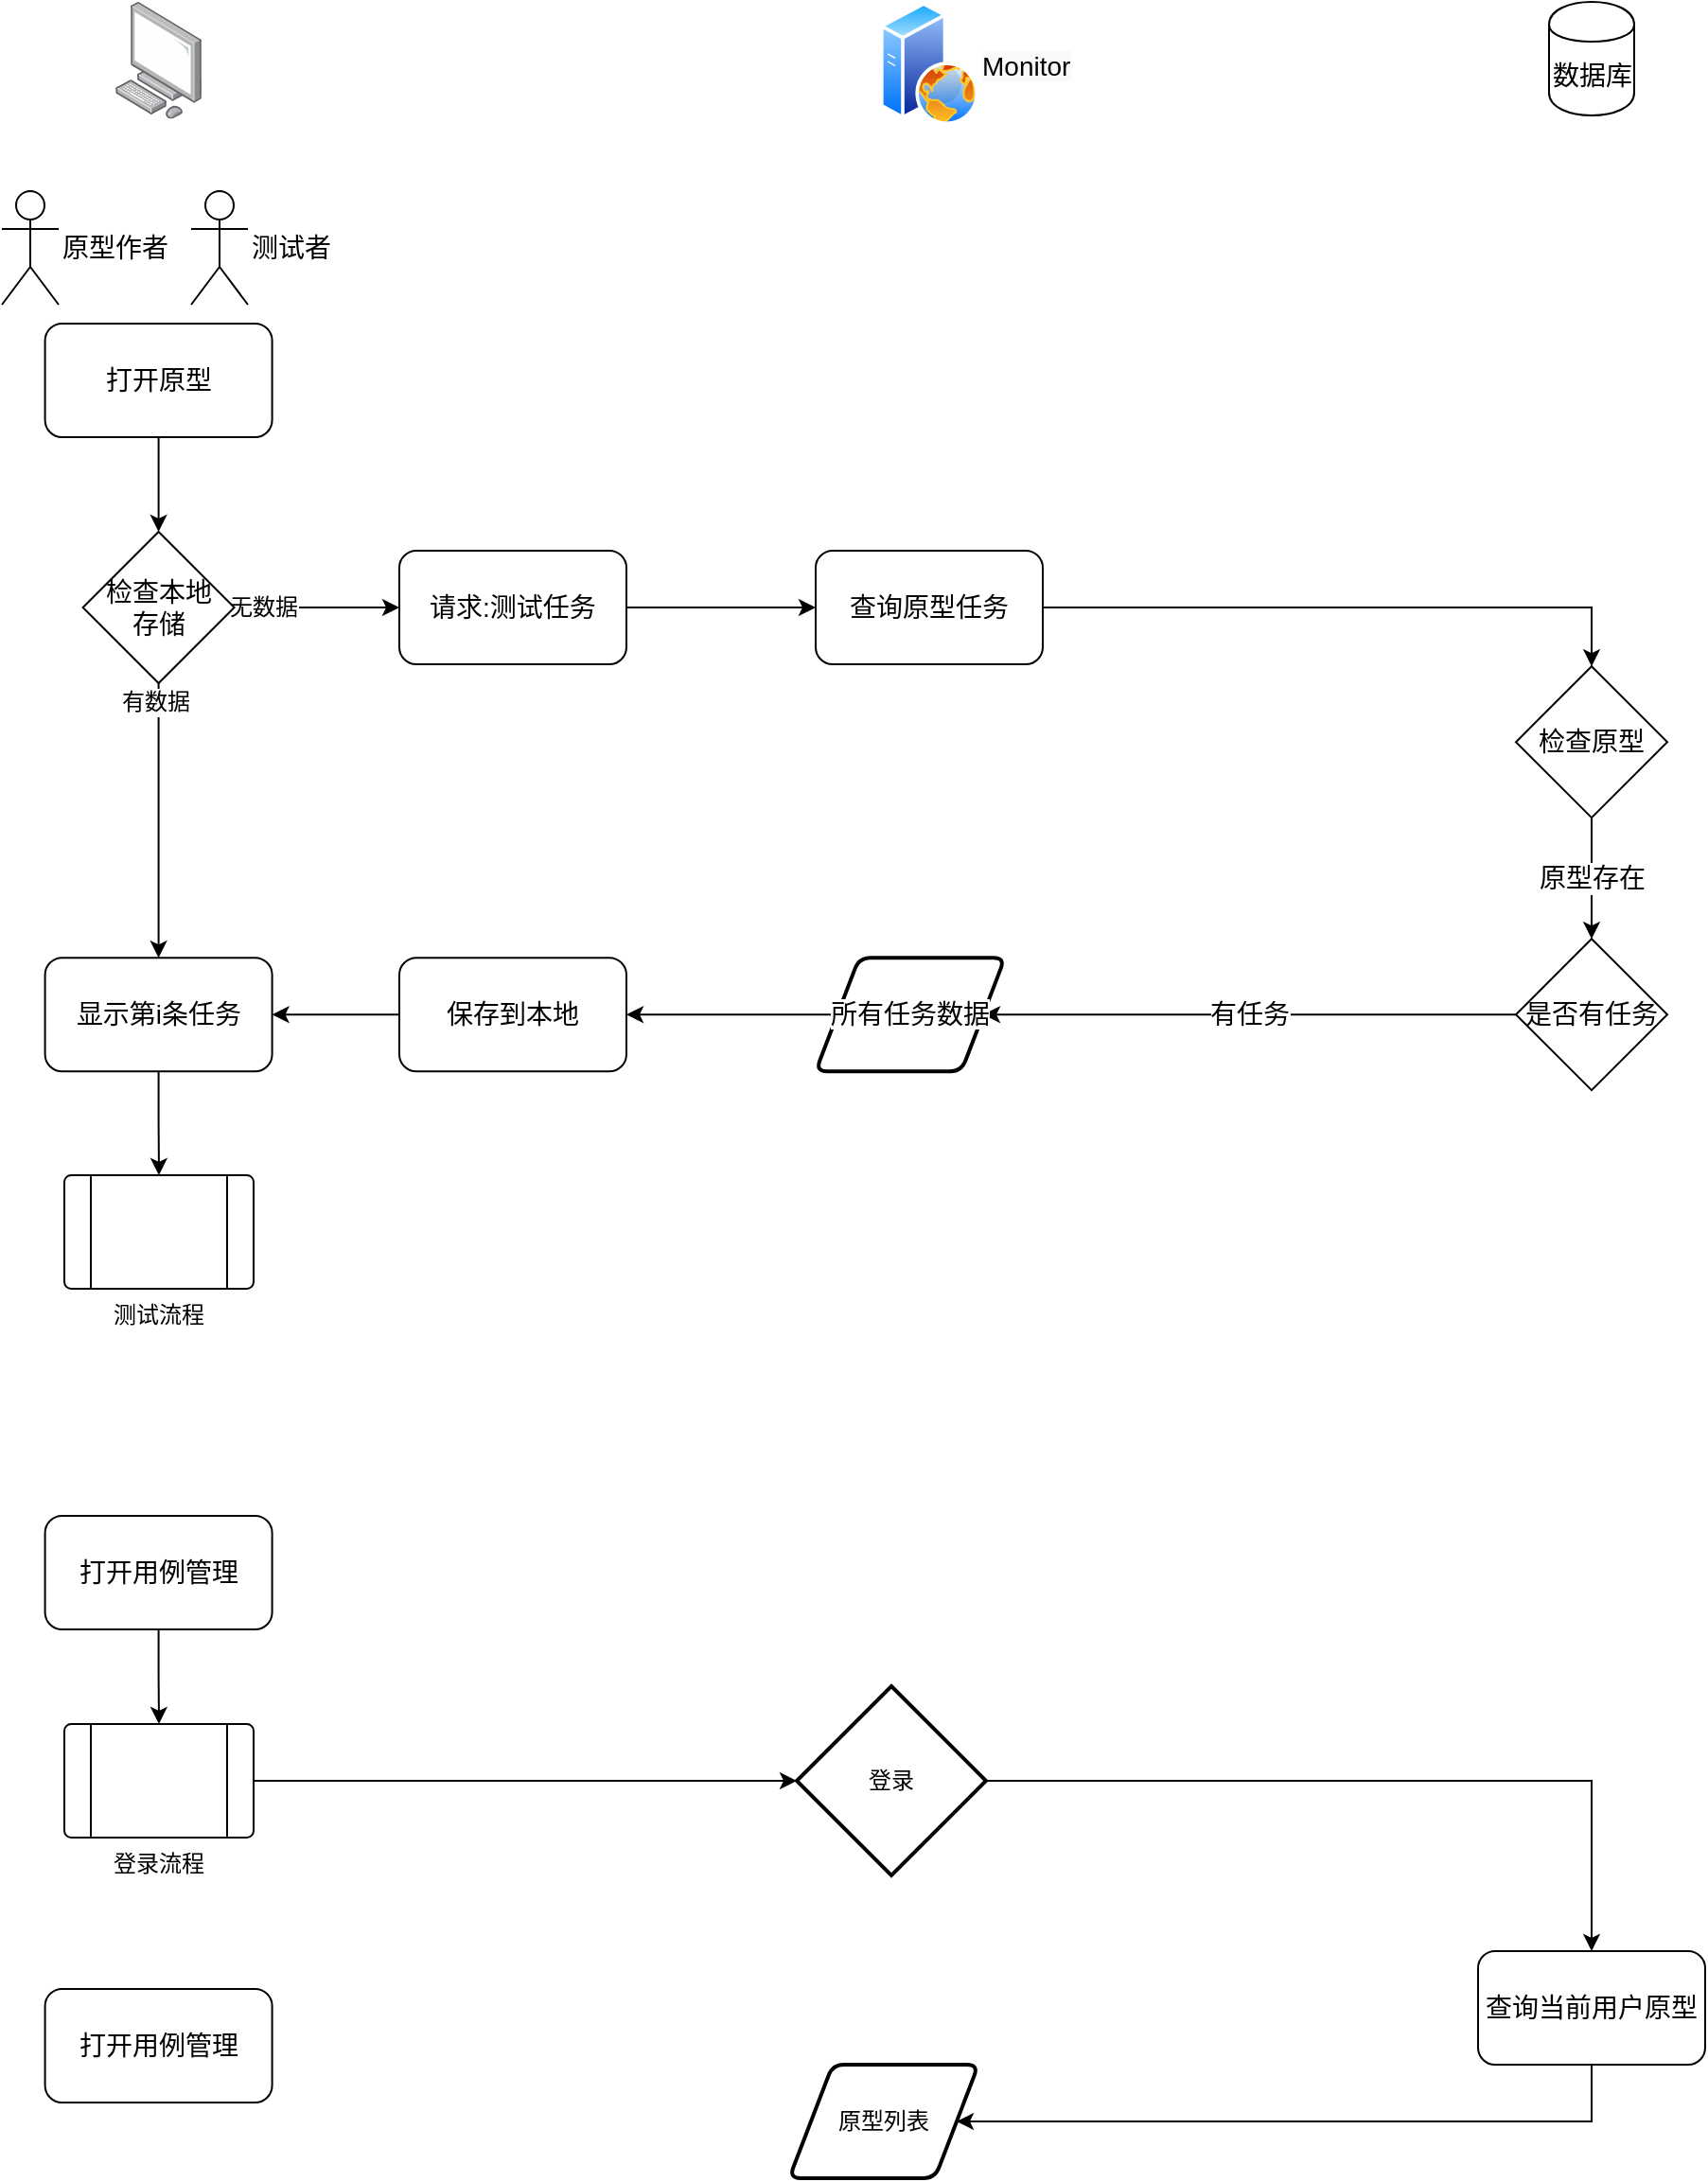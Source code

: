 <mxfile version="12.4.9" type="github">
  <diagram id="C5RBs43oDa-KdzZeNtuy" name="Page-1">
    <mxGraphModel dx="1182" dy="759" grid="1" gridSize="10" guides="1" tooltips="1" connect="1" arrows="1" fold="1" page="1" pageScale="1" pageWidth="827" pageHeight="1169" math="0" shadow="0">
      <root>
        <mxCell id="WIyWlLk6GJQsqaUBKTNV-0"/>
        <mxCell id="WIyWlLk6GJQsqaUBKTNV-1" parent="WIyWlLk6GJQsqaUBKTNV-0"/>
        <mxCell id="ha692Ad3BDW9VeAkZd-o-27" style="edgeStyle=orthogonalEdgeStyle;rounded=0;orthogonalLoop=1;jettySize=auto;html=1;fontSize=14;verticalAlign=middle;exitX=0.5;exitY=1;exitDx=0;exitDy=0;entryX=0.5;entryY=0;entryDx=0;entryDy=0;" parent="WIyWlLk6GJQsqaUBKTNV-1" source="ha692Ad3BDW9VeAkZd-o-34" target="ha692Ad3BDW9VeAkZd-o-42" edge="1">
          <mxGeometry relative="1" as="geometry">
            <mxPoint x="230" y="233" as="sourcePoint"/>
            <mxPoint x="410" y="250" as="targetPoint"/>
          </mxGeometry>
        </mxCell>
        <mxCell id="ha692Ad3BDW9VeAkZd-o-4" value="&lt;span style=&quot;white-space: normal ; background-color: rgb(248 , 249 , 250)&quot;&gt;Monitor&lt;/span&gt;" style="aspect=fixed;perimeter=ellipsePerimeter;html=1;align=left;shadow=0;dashed=0;spacingTop=3;image;image=img/lib/active_directory/web_server.svg;fontSize=14;labelPosition=right;verticalLabelPosition=middle;verticalAlign=middle;" parent="WIyWlLk6GJQsqaUBKTNV-1" vertex="1">
          <mxGeometry x="554" y="40" width="52" height="65" as="geometry"/>
        </mxCell>
        <mxCell id="ha692Ad3BDW9VeAkZd-o-7" value="原型作者" style="shape=umlActor;verticalLabelPosition=middle;labelBackgroundColor=#ffffff;verticalAlign=middle;html=1;outlineConnect=0;fontSize=14;align=left;labelPosition=right;" parent="WIyWlLk6GJQsqaUBKTNV-1" vertex="1">
          <mxGeometry x="90.0" y="140" width="30" height="60" as="geometry"/>
        </mxCell>
        <mxCell id="ha692Ad3BDW9VeAkZd-o-9" value="" style="points=[];aspect=fixed;html=1;align=center;shadow=0;dashed=0;image;image=img/lib/allied_telesis/computer_and_terminals/Personal_Computer.svg;fontSize=14;" parent="WIyWlLk6GJQsqaUBKTNV-1" vertex="1">
          <mxGeometry x="150" y="40" width="45.6" height="61.8" as="geometry"/>
        </mxCell>
        <mxCell id="ha692Ad3BDW9VeAkZd-o-34" value="打开原型" style="rounded=1;whiteSpace=wrap;html=1;fontSize=14;align=center;" parent="WIyWlLk6GJQsqaUBKTNV-1" vertex="1">
          <mxGeometry x="112.8" y="210" width="120" height="60" as="geometry"/>
        </mxCell>
        <mxCell id="ha692Ad3BDW9VeAkZd-o-39" value="数据库" style="shape=cylinder;whiteSpace=wrap;html=1;boundedLbl=1;backgroundOutline=1;fontSize=14;align=center;" parent="WIyWlLk6GJQsqaUBKTNV-1" vertex="1">
          <mxGeometry x="907.5" y="40.0" width="45" height="60" as="geometry"/>
        </mxCell>
        <mxCell id="ha692Ad3BDW9VeAkZd-o-43" style="edgeStyle=orthogonalEdgeStyle;rounded=0;orthogonalLoop=1;jettySize=auto;html=1;fontSize=14;entryX=0;entryY=0.5;entryDx=0;entryDy=0;" parent="WIyWlLk6GJQsqaUBKTNV-1" source="ha692Ad3BDW9VeAkZd-o-42" target="f4U-aHSmspJ2yvDxJjVy-5" edge="1">
          <mxGeometry relative="1" as="geometry">
            <mxPoint x="350" y="390" as="targetPoint"/>
          </mxGeometry>
        </mxCell>
        <mxCell id="f4U-aHSmspJ2yvDxJjVy-3" value="无数据" style="text;html=1;align=center;verticalAlign=middle;resizable=0;points=[];labelBackgroundColor=#ffffff;" vertex="1" connectable="0" parent="ha692Ad3BDW9VeAkZd-o-43">
          <mxGeometry x="-0.888" y="3" relative="1" as="geometry">
            <mxPoint x="10.2" y="3" as="offset"/>
          </mxGeometry>
        </mxCell>
        <mxCell id="ha692Ad3BDW9VeAkZd-o-62" style="edgeStyle=orthogonalEdgeStyle;rounded=0;orthogonalLoop=1;jettySize=auto;html=1;exitX=0.5;exitY=1;exitDx=0;exitDy=0;entryX=0.5;entryY=0;entryDx=0;entryDy=0;fontSize=14;" parent="WIyWlLk6GJQsqaUBKTNV-1" source="ha692Ad3BDW9VeAkZd-o-42" target="ha692Ad3BDW9VeAkZd-o-59" edge="1">
          <mxGeometry relative="1" as="geometry"/>
        </mxCell>
        <mxCell id="f4U-aHSmspJ2yvDxJjVy-4" value="有数据" style="text;html=1;align=center;verticalAlign=middle;resizable=0;points=[];labelBackgroundColor=#ffffff;" vertex="1" connectable="0" parent="ha692Ad3BDW9VeAkZd-o-62">
          <mxGeometry x="-0.862" y="-2" relative="1" as="geometry">
            <mxPoint as="offset"/>
          </mxGeometry>
        </mxCell>
        <mxCell id="ha692Ad3BDW9VeAkZd-o-42" value="&lt;span style=&quot;white-space: normal&quot;&gt;检查本地&lt;br&gt;存储&lt;/span&gt;" style="rhombus;whiteSpace=wrap;html=1;fontSize=14;align=center;" parent="WIyWlLk6GJQsqaUBKTNV-1" vertex="1">
          <mxGeometry x="132.8" y="320" width="80" height="80" as="geometry"/>
        </mxCell>
        <mxCell id="ha692Ad3BDW9VeAkZd-o-52" style="edgeStyle=orthogonalEdgeStyle;rounded=0;orthogonalLoop=1;jettySize=auto;html=1;entryX=0.5;entryY=0;entryDx=0;entryDy=0;fontSize=14;" parent="WIyWlLk6GJQsqaUBKTNV-1" source="ha692Ad3BDW9VeAkZd-o-45" target="ha692Ad3BDW9VeAkZd-o-49" edge="1">
          <mxGeometry relative="1" as="geometry"/>
        </mxCell>
        <mxCell id="ha692Ad3BDW9VeAkZd-o-45" value="查询原型任务" style="rounded=1;whiteSpace=wrap;html=1;fontSize=14;align=center;" parent="WIyWlLk6GJQsqaUBKTNV-1" vertex="1">
          <mxGeometry x="520" y="330" width="120" height="60" as="geometry"/>
        </mxCell>
        <mxCell id="ha692Ad3BDW9VeAkZd-o-53" value="原型存在" style="edgeStyle=orthogonalEdgeStyle;rounded=0;orthogonalLoop=1;jettySize=auto;html=1;exitX=0.5;exitY=1;exitDx=0;exitDy=0;entryX=0.5;entryY=0;entryDx=0;entryDy=0;fontSize=14;" parent="WIyWlLk6GJQsqaUBKTNV-1" source="ha692Ad3BDW9VeAkZd-o-49" target="ha692Ad3BDW9VeAkZd-o-50" edge="1">
          <mxGeometry relative="1" as="geometry"/>
        </mxCell>
        <mxCell id="ha692Ad3BDW9VeAkZd-o-49" value="检查原型" style="rhombus;whiteSpace=wrap;html=1;fontSize=14;align=center;" parent="WIyWlLk6GJQsqaUBKTNV-1" vertex="1">
          <mxGeometry x="890" y="391.1" width="80" height="80" as="geometry"/>
        </mxCell>
        <mxCell id="ha692Ad3BDW9VeAkZd-o-54" value="有任务" style="edgeStyle=orthogonalEdgeStyle;rounded=0;orthogonalLoop=1;jettySize=auto;html=1;exitX=0;exitY=0.5;exitDx=0;exitDy=0;fontSize=14;entryX=1;entryY=0.5;entryDx=0;entryDy=0;" parent="WIyWlLk6GJQsqaUBKTNV-1" source="ha692Ad3BDW9VeAkZd-o-50" target="f4U-aHSmspJ2yvDxJjVy-7" edge="1">
          <mxGeometry relative="1" as="geometry">
            <mxPoint x="230" y="510" as="targetPoint"/>
          </mxGeometry>
        </mxCell>
        <mxCell id="ha692Ad3BDW9VeAkZd-o-50" value="是否有任务" style="rhombus;whiteSpace=wrap;html=1;fontSize=14;align=center;" parent="WIyWlLk6GJQsqaUBKTNV-1" vertex="1">
          <mxGeometry x="890" y="535.1" width="80" height="80" as="geometry"/>
        </mxCell>
        <mxCell id="ha692Ad3BDW9VeAkZd-o-63" style="edgeStyle=orthogonalEdgeStyle;rounded=0;orthogonalLoop=1;jettySize=auto;html=1;entryX=1;entryY=0.5;entryDx=0;entryDy=0;fontSize=14;" parent="WIyWlLk6GJQsqaUBKTNV-1" source="ha692Ad3BDW9VeAkZd-o-56" target="ha692Ad3BDW9VeAkZd-o-59" edge="1">
          <mxGeometry relative="1" as="geometry"/>
        </mxCell>
        <mxCell id="ha692Ad3BDW9VeAkZd-o-56" value="保存到本地" style="rounded=1;whiteSpace=wrap;html=1;fontSize=14;align=center;" parent="WIyWlLk6GJQsqaUBKTNV-1" vertex="1">
          <mxGeometry x="300" y="545.1" width="120" height="60" as="geometry"/>
        </mxCell>
        <mxCell id="f4U-aHSmspJ2yvDxJjVy-14" style="edgeStyle=orthogonalEdgeStyle;rounded=0;orthogonalLoop=1;jettySize=auto;html=1;exitX=0.5;exitY=1;exitDx=0;exitDy=0;entryX=0.5;entryY=0;entryDx=0;entryDy=0;" edge="1" parent="WIyWlLk6GJQsqaUBKTNV-1" source="ha692Ad3BDW9VeAkZd-o-59" target="f4U-aHSmspJ2yvDxJjVy-13">
          <mxGeometry relative="1" as="geometry"/>
        </mxCell>
        <mxCell id="ha692Ad3BDW9VeAkZd-o-59" value="显示第i条任务" style="rounded=1;whiteSpace=wrap;html=1;fontSize=14;align=center;" parent="WIyWlLk6GJQsqaUBKTNV-1" vertex="1">
          <mxGeometry x="112.8" y="545.1" width="120" height="60" as="geometry"/>
        </mxCell>
        <mxCell id="ha692Ad3BDW9VeAkZd-o-64" value="测试者" style="shape=umlActor;verticalLabelPosition=middle;labelBackgroundColor=#ffffff;verticalAlign=middle;html=1;outlineConnect=0;fontSize=14;align=left;labelPosition=right;" parent="WIyWlLk6GJQsqaUBKTNV-1" vertex="1">
          <mxGeometry x="190" y="140" width="30" height="60" as="geometry"/>
        </mxCell>
        <mxCell id="f4U-aHSmspJ2yvDxJjVy-2" style="edgeStyle=orthogonalEdgeStyle;rounded=0;orthogonalLoop=1;jettySize=auto;html=1;exitX=0.5;exitY=1;exitDx=0;exitDy=0;" edge="1" parent="WIyWlLk6GJQsqaUBKTNV-1" source="ha692Ad3BDW9VeAkZd-o-56" target="ha692Ad3BDW9VeAkZd-o-56">
          <mxGeometry relative="1" as="geometry"/>
        </mxCell>
        <mxCell id="f4U-aHSmspJ2yvDxJjVy-6" style="edgeStyle=orthogonalEdgeStyle;rounded=0;orthogonalLoop=1;jettySize=auto;html=1;exitX=1;exitY=0.5;exitDx=0;exitDy=0;entryX=0;entryY=0.5;entryDx=0;entryDy=0;" edge="1" parent="WIyWlLk6GJQsqaUBKTNV-1" source="f4U-aHSmspJ2yvDxJjVy-5" target="ha692Ad3BDW9VeAkZd-o-45">
          <mxGeometry relative="1" as="geometry"/>
        </mxCell>
        <mxCell id="f4U-aHSmspJ2yvDxJjVy-5" value="&lt;span style=&quot;white-space: nowrap ; background-color: rgb(255 , 255 , 255)&quot;&gt;请求:测试任务&lt;/span&gt;" style="rounded=1;whiteSpace=wrap;html=1;fontSize=14;align=center;" vertex="1" parent="WIyWlLk6GJQsqaUBKTNV-1">
          <mxGeometry x="300" y="330" width="120" height="60" as="geometry"/>
        </mxCell>
        <mxCell id="f4U-aHSmspJ2yvDxJjVy-9" style="edgeStyle=orthogonalEdgeStyle;rounded=0;orthogonalLoop=1;jettySize=auto;html=1;exitX=0;exitY=0.5;exitDx=0;exitDy=0;entryX=1;entryY=0.5;entryDx=0;entryDy=0;" edge="1" parent="WIyWlLk6GJQsqaUBKTNV-1" source="f4U-aHSmspJ2yvDxJjVy-7" target="ha692Ad3BDW9VeAkZd-o-56">
          <mxGeometry relative="1" as="geometry"/>
        </mxCell>
        <mxCell id="f4U-aHSmspJ2yvDxJjVy-7" value="&lt;span style=&quot;font-size: 14px ; background-color: rgb(255 , 255 , 255)&quot;&gt;所有任务数据&lt;/span&gt;" style="shape=parallelogram;html=1;strokeWidth=2;perimeter=parallelogramPerimeter;whiteSpace=wrap;rounded=1;arcSize=12;size=0.23;" vertex="1" parent="WIyWlLk6GJQsqaUBKTNV-1">
          <mxGeometry x="520" y="545.1" width="100" height="60" as="geometry"/>
        </mxCell>
        <mxCell id="f4U-aHSmspJ2yvDxJjVy-17" style="edgeStyle=orthogonalEdgeStyle;rounded=0;orthogonalLoop=1;jettySize=auto;html=1;exitX=0.5;exitY=1;exitDx=0;exitDy=0;entryX=0.5;entryY=0;entryDx=0;entryDy=0;" edge="1" parent="WIyWlLk6GJQsqaUBKTNV-1" source="f4U-aHSmspJ2yvDxJjVy-10" target="f4U-aHSmspJ2yvDxJjVy-16">
          <mxGeometry relative="1" as="geometry"/>
        </mxCell>
        <mxCell id="f4U-aHSmspJ2yvDxJjVy-10" value="打开用例管理" style="rounded=1;whiteSpace=wrap;html=1;fontSize=14;align=center;" vertex="1" parent="WIyWlLk6GJQsqaUBKTNV-1">
          <mxGeometry x="112.8" y="840" width="120" height="60" as="geometry"/>
        </mxCell>
        <mxCell id="f4U-aHSmspJ2yvDxJjVy-13" value="测试流程" style="verticalLabelPosition=bottom;verticalAlign=top;html=1;shape=process;whiteSpace=wrap;rounded=1;size=0.14;arcSize=6;" vertex="1" parent="WIyWlLk6GJQsqaUBKTNV-1">
          <mxGeometry x="123" y="660" width="100" height="60" as="geometry"/>
        </mxCell>
        <mxCell id="f4U-aHSmspJ2yvDxJjVy-26" style="edgeStyle=orthogonalEdgeStyle;rounded=0;orthogonalLoop=1;jettySize=auto;html=1;entryX=0;entryY=0.5;entryDx=0;entryDy=0;entryPerimeter=0;" edge="1" parent="WIyWlLk6GJQsqaUBKTNV-1" source="f4U-aHSmspJ2yvDxJjVy-16" target="f4U-aHSmspJ2yvDxJjVy-27">
          <mxGeometry relative="1" as="geometry"/>
        </mxCell>
        <mxCell id="f4U-aHSmspJ2yvDxJjVy-16" value="登录流程" style="verticalLabelPosition=bottom;verticalAlign=top;html=1;shape=process;whiteSpace=wrap;rounded=1;size=0.14;arcSize=6;" vertex="1" parent="WIyWlLk6GJQsqaUBKTNV-1">
          <mxGeometry x="123" y="950" width="100" height="60" as="geometry"/>
        </mxCell>
        <mxCell id="f4U-aHSmspJ2yvDxJjVy-29" style="edgeStyle=orthogonalEdgeStyle;rounded=0;orthogonalLoop=1;jettySize=auto;html=1;exitX=0.5;exitY=1;exitDx=0;exitDy=0;" edge="1" parent="WIyWlLk6GJQsqaUBKTNV-1" source="f4U-aHSmspJ2yvDxJjVy-25" target="f4U-aHSmspJ2yvDxJjVy-32">
          <mxGeometry relative="1" as="geometry">
            <mxPoint x="220" y="1120" as="targetPoint"/>
          </mxGeometry>
        </mxCell>
        <mxCell id="f4U-aHSmspJ2yvDxJjVy-25" value="查询当前用户原型" style="rounded=1;whiteSpace=wrap;html=1;fontSize=14;align=center;" vertex="1" parent="WIyWlLk6GJQsqaUBKTNV-1">
          <mxGeometry x="870" y="1070" width="120" height="60" as="geometry"/>
        </mxCell>
        <mxCell id="f4U-aHSmspJ2yvDxJjVy-28" style="edgeStyle=orthogonalEdgeStyle;rounded=0;orthogonalLoop=1;jettySize=auto;html=1;exitX=1;exitY=0.5;exitDx=0;exitDy=0;exitPerimeter=0;entryX=0.5;entryY=0;entryDx=0;entryDy=0;" edge="1" parent="WIyWlLk6GJQsqaUBKTNV-1" source="f4U-aHSmspJ2yvDxJjVy-27" target="f4U-aHSmspJ2yvDxJjVy-25">
          <mxGeometry relative="1" as="geometry">
            <mxPoint x="900" y="1110" as="targetPoint"/>
          </mxGeometry>
        </mxCell>
        <mxCell id="f4U-aHSmspJ2yvDxJjVy-27" value="登录" style="strokeWidth=2;html=1;shape=mxgraph.flowchart.decision;whiteSpace=wrap;" vertex="1" parent="WIyWlLk6GJQsqaUBKTNV-1">
          <mxGeometry x="510" y="930" width="100" height="100" as="geometry"/>
        </mxCell>
        <mxCell id="f4U-aHSmspJ2yvDxJjVy-32" value="原型列表" style="shape=parallelogram;html=1;strokeWidth=2;perimeter=parallelogramPerimeter;whiteSpace=wrap;rounded=1;arcSize=12;size=0.23;" vertex="1" parent="WIyWlLk6GJQsqaUBKTNV-1">
          <mxGeometry x="506" y="1130" width="100" height="60" as="geometry"/>
        </mxCell>
        <mxCell id="f4U-aHSmspJ2yvDxJjVy-33" value="打开用例管理" style="rounded=1;whiteSpace=wrap;html=1;fontSize=14;align=center;" vertex="1" parent="WIyWlLk6GJQsqaUBKTNV-1">
          <mxGeometry x="112.8" y="1090" width="120" height="60" as="geometry"/>
        </mxCell>
      </root>
    </mxGraphModel>
  </diagram>
</mxfile>
